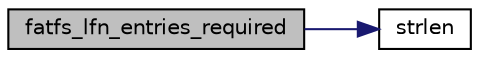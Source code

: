 digraph "fatfs_lfn_entries_required"
{
 // LATEX_PDF_SIZE
  edge [fontname="Helvetica",fontsize="10",labelfontname="Helvetica",labelfontsize="10"];
  node [fontname="Helvetica",fontsize="10",shape=record];
  rankdir="LR";
  Node1 [label="fatfs_lfn_entries_required",height=0.2,width=0.4,color="black", fillcolor="grey75", style="filled", fontcolor="black",tooltip=" "];
  Node1 -> Node2 [color="midnightblue",fontsize="10",style="solid",fontname="Helvetica"];
  Node2 [label="strlen",height=0.2,width=0.4,color="black", fillcolor="white", style="filled",URL="$lib_8h.html#ae6c8de953239811a34eeeab09458e55e",tooltip=" "];
}
